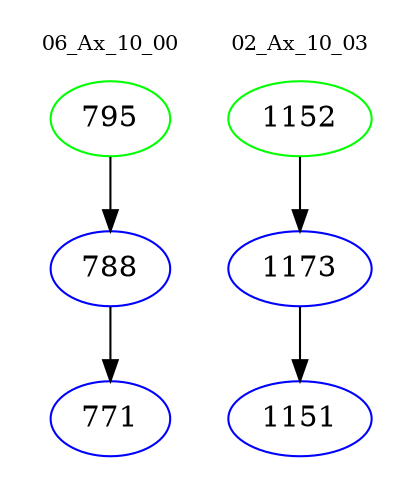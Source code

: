digraph{
subgraph cluster_0 {
color = white
label = "06_Ax_10_00";
fontsize=10;
T0_795 [label="795", color="green"]
T0_795 -> T0_788 [color="black"]
T0_788 [label="788", color="blue"]
T0_788 -> T0_771 [color="black"]
T0_771 [label="771", color="blue"]
}
subgraph cluster_1 {
color = white
label = "02_Ax_10_03";
fontsize=10;
T1_1152 [label="1152", color="green"]
T1_1152 -> T1_1173 [color="black"]
T1_1173 [label="1173", color="blue"]
T1_1173 -> T1_1151 [color="black"]
T1_1151 [label="1151", color="blue"]
}
}
